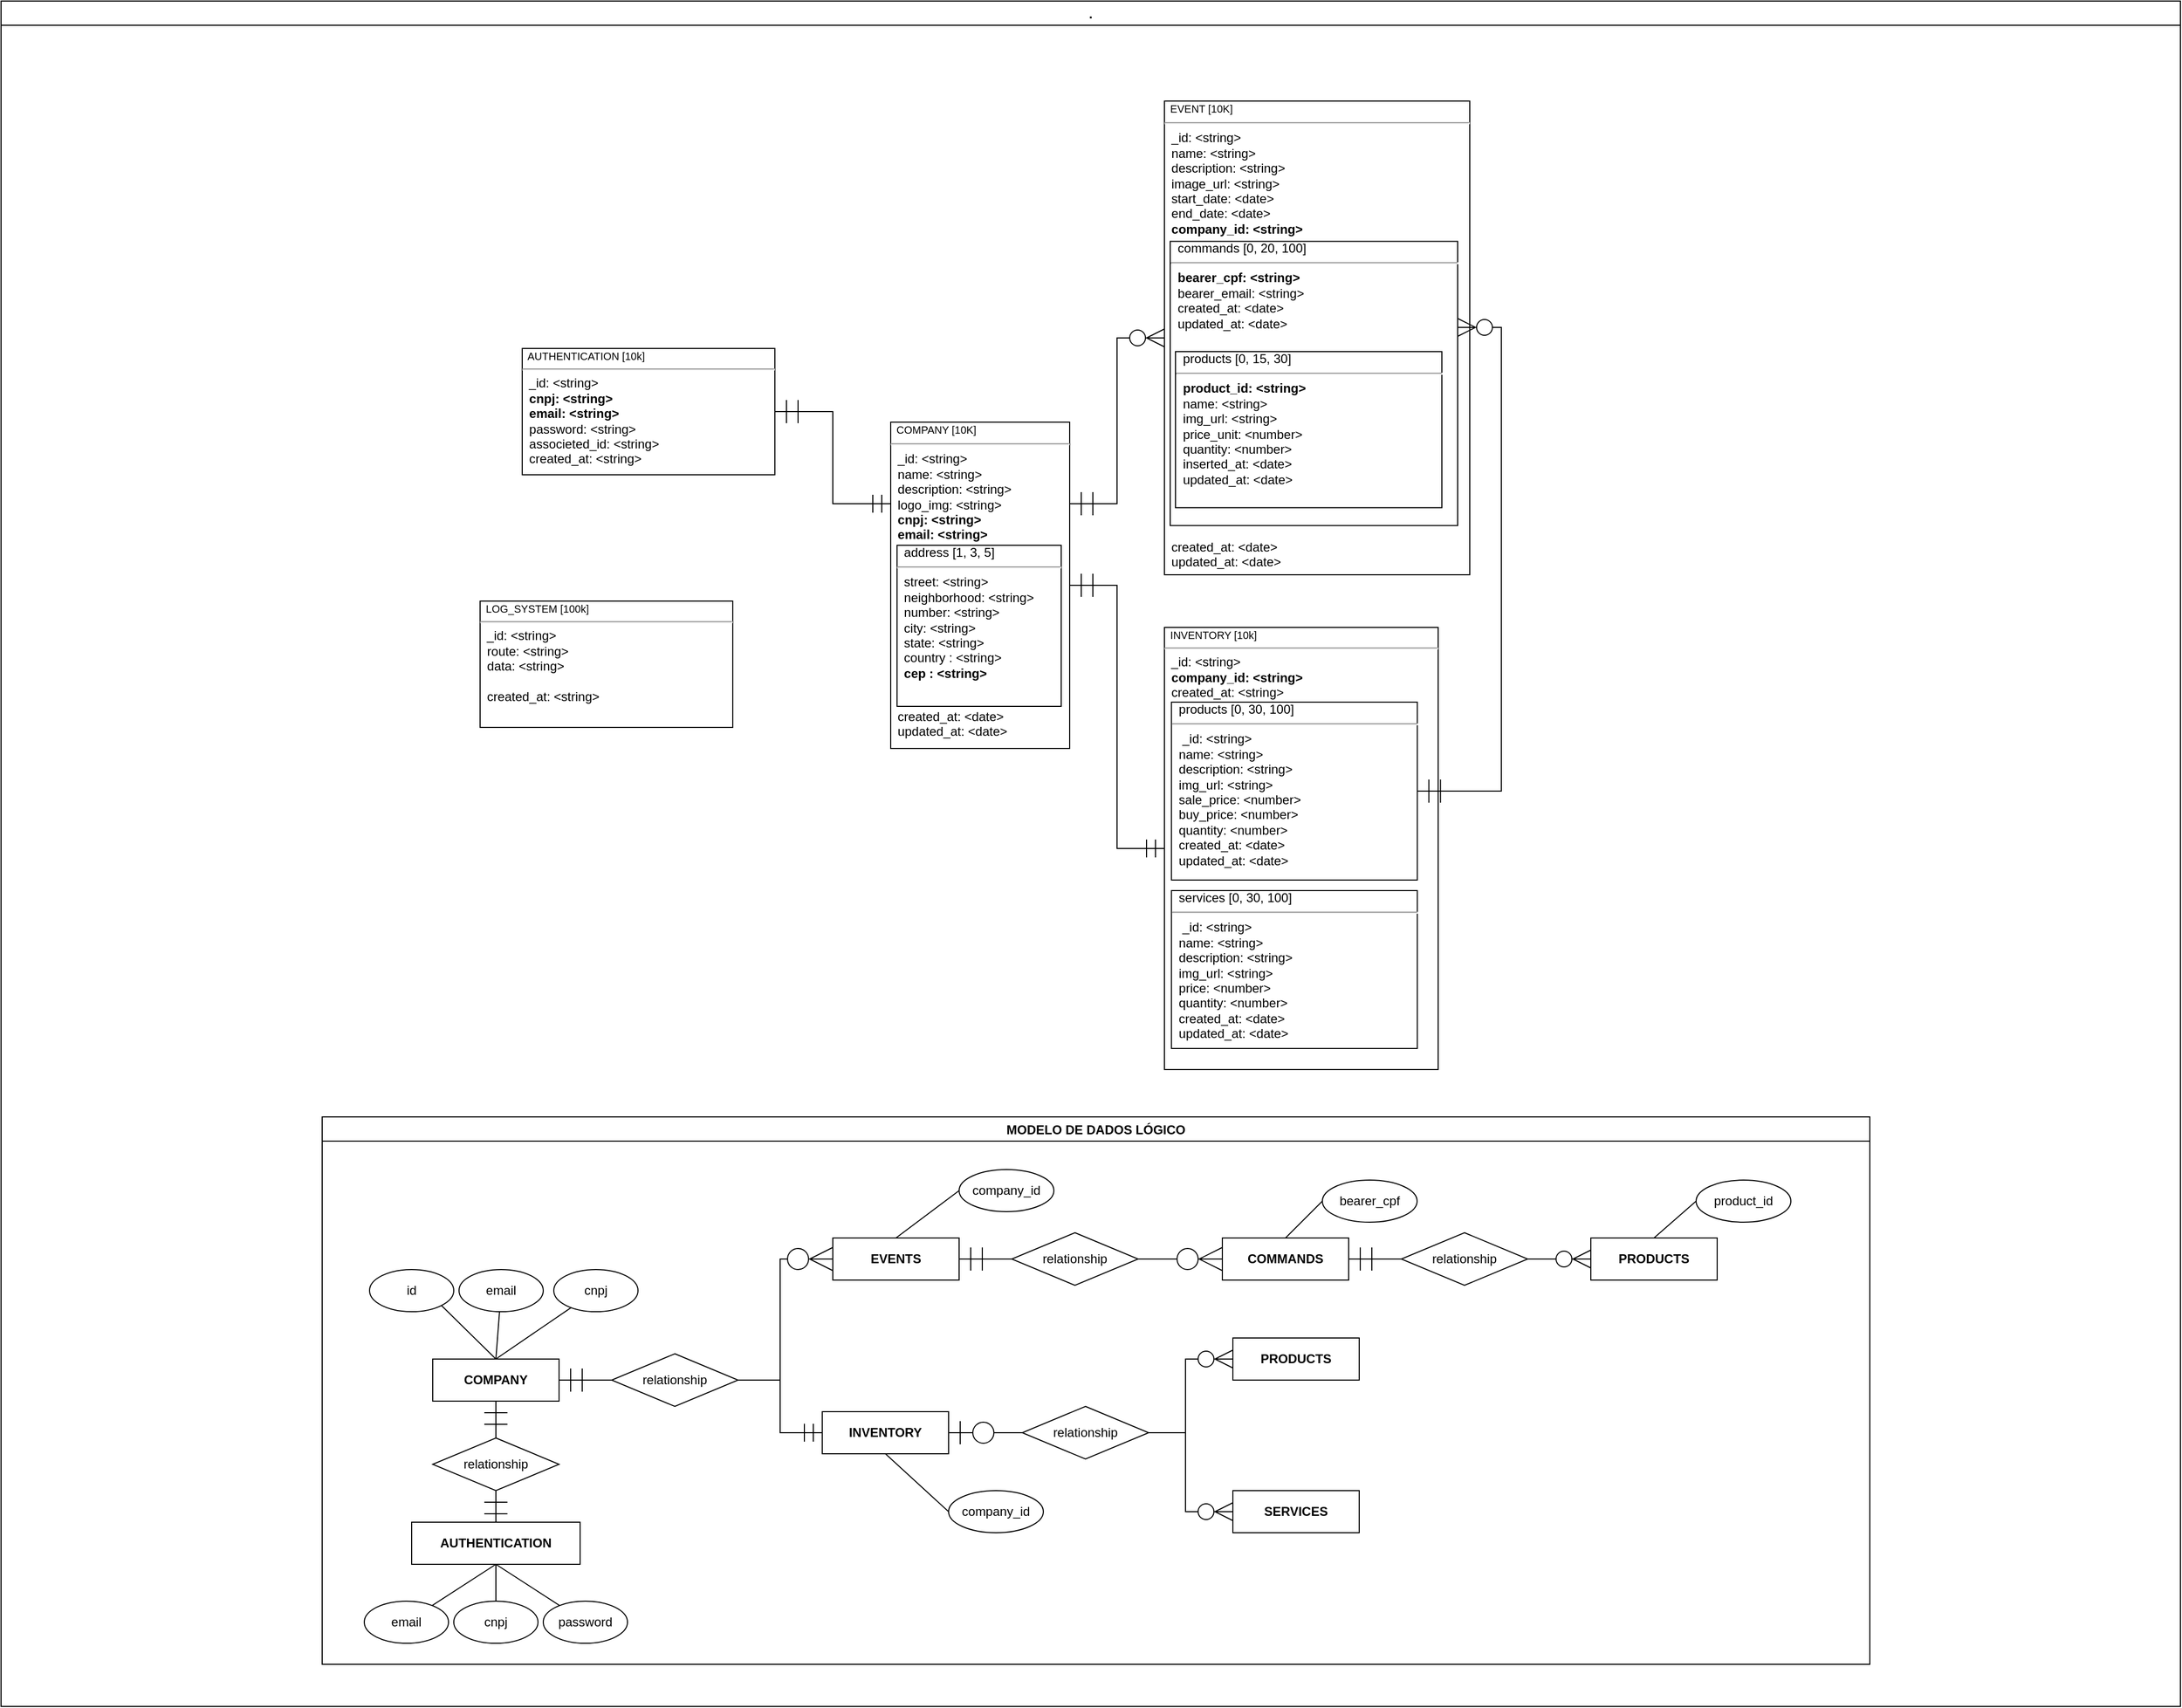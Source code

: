 <mxfile version="20.3.0" type="device" pages="2"><diagram name="Mod. Logic and conceptual" id="a7904f86-f2b4-8e86-fa97-74104820619b"><mxGraphModel dx="2773" dy="2708" grid="1" gridSize="10" guides="1" tooltips="1" connect="1" arrows="1" fold="1" page="1" pageScale="1" pageWidth="1100" pageHeight="850" background="none" math="0" shadow="0"><root><mxCell id="0"/><mxCell id="1" parent="0"/><mxCell id="sZevwQNFw_8aTfjV88nk-1" value="." style="swimlane;swimlaneFillColor=default;" parent="1" vertex="1"><mxGeometry x="-390" y="-960" width="2070" height="1620" as="geometry"/></mxCell><mxCell id="05LSodY8VdJdCYVcpiSO-43" value="MODELO DE DADOS LÓGICO" style="swimlane;swimlaneFillColor=default;" parent="sZevwQNFw_8aTfjV88nk-1" vertex="1"><mxGeometry x="305" y="1060" width="1470" height="520" as="geometry"><mxRectangle x="150" y="710" width="160" height="30" as="alternateBounds"/></mxGeometry></mxCell><mxCell id="05LSodY8VdJdCYVcpiSO-127" style="edgeStyle=none;rounded=0;jumpStyle=gap;jumpSize=10;orthogonalLoop=1;jettySize=auto;html=1;entryX=0.5;entryY=0;entryDx=0;entryDy=0;startArrow=ERmandOne;startFill=0;endArrow=none;endFill=0;startSize=20;endSize=15;" parent="05LSodY8VdJdCYVcpiSO-43" source="05LSodY8VdJdCYVcpiSO-11" target="05LSodY8VdJdCYVcpiSO-126" edge="1"><mxGeometry relative="1" as="geometry"/></mxCell><mxCell id="05LSodY8VdJdCYVcpiSO-11" value="&lt;b&gt;COMPANY&lt;/b&gt;" style="rounded=0;whiteSpace=wrap;html=1;" parent="05LSodY8VdJdCYVcpiSO-43" vertex="1"><mxGeometry x="105" y="230" width="120" height="40" as="geometry"/></mxCell><mxCell id="05LSodY8VdJdCYVcpiSO-14" value="relationship" style="rhombus;whiteSpace=wrap;html=1;rounded=0;" parent="05LSodY8VdJdCYVcpiSO-43" vertex="1"><mxGeometry x="275" y="225" width="120" height="50" as="geometry"/></mxCell><mxCell id="05LSodY8VdJdCYVcpiSO-15" value="" style="edgeStyle=orthogonalEdgeStyle;rounded=0;jumpStyle=gap;jumpSize=10;orthogonalLoop=1;jettySize=auto;html=1;startArrow=ERmandOne;startFill=0;endArrow=none;endFill=0;startSize=20;endSize=15;" parent="05LSodY8VdJdCYVcpiSO-43" source="05LSodY8VdJdCYVcpiSO-11" target="05LSodY8VdJdCYVcpiSO-14" edge="1"><mxGeometry relative="1" as="geometry"/></mxCell><mxCell id="05LSodY8VdJdCYVcpiSO-17" style="edgeStyle=orthogonalEdgeStyle;rounded=0;jumpStyle=gap;jumpSize=10;orthogonalLoop=1;jettySize=auto;html=1;entryX=1;entryY=0.5;entryDx=0;entryDy=0;startArrow=ERzeroToMany;startFill=0;endArrow=none;endFill=0;startSize=20;endSize=15;" parent="05LSodY8VdJdCYVcpiSO-43" source="05LSodY8VdJdCYVcpiSO-16" target="05LSodY8VdJdCYVcpiSO-14" edge="1"><mxGeometry relative="1" as="geometry"/></mxCell><mxCell id="05LSodY8VdJdCYVcpiSO-16" value="&lt;b&gt;EVENTS&lt;/b&gt;" style="rounded=0;whiteSpace=wrap;html=1;" parent="05LSodY8VdJdCYVcpiSO-43" vertex="1"><mxGeometry x="485" y="115" width="120" height="40" as="geometry"/></mxCell><mxCell id="05LSodY8VdJdCYVcpiSO-18" value="&lt;b&gt;PRODUCTS&lt;/b&gt;" style="rounded=0;whiteSpace=wrap;html=1;" parent="05LSodY8VdJdCYVcpiSO-43" vertex="1"><mxGeometry x="1205" y="115" width="120" height="40" as="geometry"/></mxCell><mxCell id="05LSodY8VdJdCYVcpiSO-21" value="&lt;b&gt;COMMANDS&lt;/b&gt;" style="rounded=0;whiteSpace=wrap;html=1;" parent="05LSodY8VdJdCYVcpiSO-43" vertex="1"><mxGeometry x="855" y="115" width="120" height="40" as="geometry"/></mxCell><mxCell id="05LSodY8VdJdCYVcpiSO-22" value="relationship" style="rhombus;whiteSpace=wrap;html=1;rounded=0;" parent="05LSodY8VdJdCYVcpiSO-43" vertex="1"><mxGeometry x="655" y="110" width="120" height="50" as="geometry"/></mxCell><mxCell id="05LSodY8VdJdCYVcpiSO-23" style="edgeStyle=orthogonalEdgeStyle;rounded=0;jumpStyle=gap;jumpSize=10;orthogonalLoop=1;jettySize=auto;html=1;exitX=1;exitY=0.5;exitDx=0;exitDy=0;entryX=0;entryY=0.5;entryDx=0;entryDy=0;startArrow=ERmandOne;startFill=0;endArrow=none;endFill=0;startSize=20;endSize=15;" parent="05LSodY8VdJdCYVcpiSO-43" source="05LSodY8VdJdCYVcpiSO-16" target="05LSodY8VdJdCYVcpiSO-22" edge="1"><mxGeometry relative="1" as="geometry"/></mxCell><mxCell id="05LSodY8VdJdCYVcpiSO-24" style="edgeStyle=orthogonalEdgeStyle;rounded=0;jumpStyle=gap;jumpSize=10;orthogonalLoop=1;jettySize=auto;html=1;startArrow=ERzeroToMany;startFill=0;endArrow=none;endFill=0;startSize=20;endSize=15;" parent="05LSodY8VdJdCYVcpiSO-43" source="05LSodY8VdJdCYVcpiSO-21" target="05LSodY8VdJdCYVcpiSO-22" edge="1"><mxGeometry relative="1" as="geometry"/></mxCell><mxCell id="05LSodY8VdJdCYVcpiSO-28" style="edgeStyle=orthogonalEdgeStyle;rounded=0;jumpStyle=gap;jumpSize=10;orthogonalLoop=1;jettySize=auto;html=1;exitX=1;exitY=0.5;exitDx=0;exitDy=0;entryX=0;entryY=0.5;entryDx=0;entryDy=0;startArrow=none;startFill=0;endArrow=ERzeroToMany;endFill=0;startSize=20;endSize=15;" parent="05LSodY8VdJdCYVcpiSO-43" source="05LSodY8VdJdCYVcpiSO-26" target="05LSodY8VdJdCYVcpiSO-18" edge="1"><mxGeometry relative="1" as="geometry"/></mxCell><mxCell id="05LSodY8VdJdCYVcpiSO-26" value="relationship" style="rhombus;whiteSpace=wrap;html=1;rounded=0;" parent="05LSodY8VdJdCYVcpiSO-43" vertex="1"><mxGeometry x="1025" y="110" width="120" height="50" as="geometry"/></mxCell><mxCell id="05LSodY8VdJdCYVcpiSO-27" style="edgeStyle=orthogonalEdgeStyle;rounded=0;jumpStyle=gap;jumpSize=10;orthogonalLoop=1;jettySize=auto;html=1;startArrow=ERmandOne;startFill=0;endArrow=none;endFill=0;startSize=20;endSize=15;" parent="05LSodY8VdJdCYVcpiSO-43" source="05LSodY8VdJdCYVcpiSO-21" target="05LSodY8VdJdCYVcpiSO-26" edge="1"><mxGeometry relative="1" as="geometry"/></mxCell><mxCell id="05LSodY8VdJdCYVcpiSO-29" value="&lt;b&gt;INVENTORY&lt;/b&gt;" style="rounded=0;whiteSpace=wrap;html=1;" parent="05LSodY8VdJdCYVcpiSO-43" vertex="1"><mxGeometry x="475" y="280" width="120" height="40" as="geometry"/></mxCell><mxCell id="05LSodY8VdJdCYVcpiSO-30" style="edgeStyle=orthogonalEdgeStyle;rounded=0;jumpStyle=gap;jumpSize=10;orthogonalLoop=1;jettySize=auto;html=1;entryX=0;entryY=0.5;entryDx=0;entryDy=0;startArrow=none;startFill=0;endArrow=ERmandOne;endFill=0;startSize=20;endSize=15;exitX=1;exitY=0.5;exitDx=0;exitDy=0;" parent="05LSodY8VdJdCYVcpiSO-43" source="05LSodY8VdJdCYVcpiSO-14" target="05LSodY8VdJdCYVcpiSO-29" edge="1"><mxGeometry relative="1" as="geometry"><mxPoint x="395" y="155" as="sourcePoint"/><Array as="points"><mxPoint x="435" y="250"/><mxPoint x="435" y="300"/></Array></mxGeometry></mxCell><mxCell id="05LSodY8VdJdCYVcpiSO-31" value="&lt;b&gt;PRODUCTS&lt;/b&gt;" style="rounded=0;whiteSpace=wrap;html=1;" parent="05LSodY8VdJdCYVcpiSO-43" vertex="1"><mxGeometry x="865" y="210" width="120" height="40" as="geometry"/></mxCell><mxCell id="05LSodY8VdJdCYVcpiSO-35" style="edgeStyle=orthogonalEdgeStyle;rounded=0;jumpStyle=gap;jumpSize=10;orthogonalLoop=1;jettySize=auto;html=1;entryX=0;entryY=0.5;entryDx=0;entryDy=0;startArrow=none;startFill=0;endArrow=ERzeroToMany;endFill=0;startSize=20;endSize=15;" parent="05LSodY8VdJdCYVcpiSO-43" source="05LSodY8VdJdCYVcpiSO-32" target="05LSodY8VdJdCYVcpiSO-31" edge="1"><mxGeometry relative="1" as="geometry"/></mxCell><mxCell id="05LSodY8VdJdCYVcpiSO-32" value="relationship" style="rhombus;whiteSpace=wrap;html=1;rounded=0;" parent="05LSodY8VdJdCYVcpiSO-43" vertex="1"><mxGeometry x="665" y="275" width="120" height="50" as="geometry"/></mxCell><mxCell id="05LSodY8VdJdCYVcpiSO-33" style="edgeStyle=orthogonalEdgeStyle;rounded=0;jumpStyle=gap;jumpSize=10;orthogonalLoop=1;jettySize=auto;html=1;entryX=0;entryY=0.5;entryDx=0;entryDy=0;startArrow=ERzeroToOne;startFill=0;endArrow=none;endFill=0;startSize=20;endSize=15;" parent="05LSodY8VdJdCYVcpiSO-43" source="05LSodY8VdJdCYVcpiSO-29" target="05LSodY8VdJdCYVcpiSO-32" edge="1"><mxGeometry relative="1" as="geometry"><Array as="points"><mxPoint x="655" y="300"/><mxPoint x="655" y="300"/></Array></mxGeometry></mxCell><mxCell id="05LSodY8VdJdCYVcpiSO-37" value="&lt;b&gt;SERVICES&lt;/b&gt;" style="rounded=0;whiteSpace=wrap;html=1;" parent="05LSodY8VdJdCYVcpiSO-43" vertex="1"><mxGeometry x="865" y="355" width="120" height="40" as="geometry"/></mxCell><mxCell id="05LSodY8VdJdCYVcpiSO-38" style="edgeStyle=orthogonalEdgeStyle;rounded=0;jumpStyle=gap;jumpSize=10;orthogonalLoop=1;jettySize=auto;html=1;entryX=0;entryY=0.5;entryDx=0;entryDy=0;startArrow=none;startFill=0;endArrow=ERzeroToMany;endFill=0;startSize=20;endSize=15;" parent="05LSodY8VdJdCYVcpiSO-43" source="05LSodY8VdJdCYVcpiSO-32" target="05LSodY8VdJdCYVcpiSO-37" edge="1"><mxGeometry relative="1" as="geometry"/></mxCell><mxCell id="05LSodY8VdJdCYVcpiSO-45" value="&lt;b&gt;AUTHENTICATION&lt;/b&gt;" style="rounded=0;whiteSpace=wrap;html=1;" parent="05LSodY8VdJdCYVcpiSO-43" vertex="1"><mxGeometry x="85" y="385" width="160" height="40" as="geometry"/></mxCell><mxCell id="05LSodY8VdJdCYVcpiSO-111" style="rounded=0;jumpStyle=gap;jumpSize=10;orthogonalLoop=1;jettySize=auto;html=1;entryX=0.5;entryY=1;entryDx=0;entryDy=0;startArrow=none;startFill=0;endArrow=none;endFill=0;startSize=20;endSize=15;" parent="05LSodY8VdJdCYVcpiSO-43" source="05LSodY8VdJdCYVcpiSO-72" target="05LSodY8VdJdCYVcpiSO-45" edge="1"><mxGeometry relative="1" as="geometry"/></mxCell><mxCell id="05LSodY8VdJdCYVcpiSO-72" value="cnpj" style="ellipse;whiteSpace=wrap;html=1;rounded=0;" parent="05LSodY8VdJdCYVcpiSO-43" vertex="1"><mxGeometry x="125" y="460" width="80" height="40" as="geometry"/></mxCell><mxCell id="05LSodY8VdJdCYVcpiSO-116" style="rounded=0;jumpStyle=gap;jumpSize=10;orthogonalLoop=1;jettySize=auto;html=1;entryX=0.5;entryY=1;entryDx=0;entryDy=0;startArrow=none;startFill=0;endArrow=none;endFill=0;startSize=20;endSize=15;" parent="05LSodY8VdJdCYVcpiSO-43" source="05LSodY8VdJdCYVcpiSO-100" target="05LSodY8VdJdCYVcpiSO-45" edge="1"><mxGeometry relative="1" as="geometry"/></mxCell><mxCell id="05LSodY8VdJdCYVcpiSO-100" value="email" style="ellipse;whiteSpace=wrap;html=1;rounded=0;" parent="05LSodY8VdJdCYVcpiSO-43" vertex="1"><mxGeometry x="40" y="460" width="80" height="40" as="geometry"/></mxCell><mxCell id="05LSodY8VdJdCYVcpiSO-106" value="cnpj" style="ellipse;whiteSpace=wrap;html=1;rounded=0;" parent="05LSodY8VdJdCYVcpiSO-43" vertex="1"><mxGeometry x="220" y="145" width="80" height="40" as="geometry"/></mxCell><mxCell id="05LSodY8VdJdCYVcpiSO-109" style="rounded=0;jumpStyle=gap;jumpSize=10;orthogonalLoop=1;jettySize=auto;html=1;entryX=0.5;entryY=0;entryDx=0;entryDy=0;startArrow=none;startFill=0;endArrow=none;endFill=0;startSize=20;endSize=15;" parent="05LSodY8VdJdCYVcpiSO-43" source="05LSodY8VdJdCYVcpiSO-108" target="05LSodY8VdJdCYVcpiSO-11" edge="1"><mxGeometry relative="1" as="geometry"/></mxCell><mxCell id="05LSodY8VdJdCYVcpiSO-108" value="email" style="ellipse;whiteSpace=wrap;html=1;rounded=0;" parent="05LSodY8VdJdCYVcpiSO-43" vertex="1"><mxGeometry x="130" y="145" width="80" height="40" as="geometry"/></mxCell><mxCell id="05LSodY8VdJdCYVcpiSO-118" style="rounded=0;jumpStyle=gap;jumpSize=10;orthogonalLoop=1;jettySize=auto;html=1;entryX=0.5;entryY=0;entryDx=0;entryDy=0;startArrow=none;startFill=0;endArrow=none;endFill=0;startSize=20;endSize=15;exitX=0;exitY=0.5;exitDx=0;exitDy=0;" parent="05LSodY8VdJdCYVcpiSO-43" source="pYyU0WmbQM_wBHHagnxZ-1" target="05LSodY8VdJdCYVcpiSO-16" edge="1"><mxGeometry relative="1" as="geometry"/></mxCell><mxCell id="05LSodY8VdJdCYVcpiSO-119" style="rounded=0;jumpStyle=gap;jumpSize=10;orthogonalLoop=1;jettySize=auto;html=1;entryX=0.5;entryY=1;entryDx=0;entryDy=0;startArrow=none;startFill=0;endArrow=none;endFill=0;startSize=20;endSize=15;exitX=0;exitY=0.5;exitDx=0;exitDy=0;" parent="05LSodY8VdJdCYVcpiSO-43" source="05LSodY8VdJdCYVcpiSO-117" target="05LSodY8VdJdCYVcpiSO-29" edge="1"><mxGeometry relative="1" as="geometry"/></mxCell><mxCell id="05LSodY8VdJdCYVcpiSO-117" value="company_id" style="ellipse;whiteSpace=wrap;html=1;rounded=0;" parent="05LSodY8VdJdCYVcpiSO-43" vertex="1"><mxGeometry x="595" y="355" width="90" height="40" as="geometry"/></mxCell><mxCell id="05LSodY8VdJdCYVcpiSO-110" style="rounded=0;jumpStyle=gap;jumpSize=10;orthogonalLoop=1;jettySize=auto;html=1;startArrow=none;startFill=0;endArrow=none;endFill=0;startSize=20;endSize=15;entryX=0.5;entryY=0;entryDx=0;entryDy=0;" parent="05LSodY8VdJdCYVcpiSO-43" source="05LSodY8VdJdCYVcpiSO-106" target="05LSodY8VdJdCYVcpiSO-11" edge="1"><mxGeometry relative="1" as="geometry"><mxPoint x="205" y="315" as="targetPoint"/></mxGeometry></mxCell><mxCell id="05LSodY8VdJdCYVcpiSO-123" style="rounded=0;jumpStyle=gap;jumpSize=10;orthogonalLoop=1;jettySize=auto;html=1;entryX=0.5;entryY=0;entryDx=0;entryDy=0;startArrow=none;startFill=0;endArrow=none;endFill=0;startSize=20;endSize=15;exitX=0;exitY=0.5;exitDx=0;exitDy=0;" parent="05LSodY8VdJdCYVcpiSO-43" source="05LSodY8VdJdCYVcpiSO-120" target="05LSodY8VdJdCYVcpiSO-21" edge="1"><mxGeometry relative="1" as="geometry"/></mxCell><mxCell id="05LSodY8VdJdCYVcpiSO-120" value="bearer_cpf" style="ellipse;whiteSpace=wrap;html=1;rounded=0;" parent="05LSodY8VdJdCYVcpiSO-43" vertex="1"><mxGeometry x="950" y="60" width="90" height="40" as="geometry"/></mxCell><mxCell id="05LSodY8VdJdCYVcpiSO-125" style="rounded=0;jumpStyle=gap;jumpSize=10;orthogonalLoop=1;jettySize=auto;html=1;entryX=0.5;entryY=0;entryDx=0;entryDy=0;startArrow=none;startFill=0;endArrow=none;endFill=0;startSize=20;endSize=15;exitX=0;exitY=0.5;exitDx=0;exitDy=0;" parent="05LSodY8VdJdCYVcpiSO-43" source="05LSodY8VdJdCYVcpiSO-124" target="05LSodY8VdJdCYVcpiSO-18" edge="1"><mxGeometry relative="1" as="geometry"/></mxCell><mxCell id="05LSodY8VdJdCYVcpiSO-124" value="product_id" style="ellipse;whiteSpace=wrap;html=1;rounded=0;" parent="05LSodY8VdJdCYVcpiSO-43" vertex="1"><mxGeometry x="1305" y="60" width="90" height="40" as="geometry"/></mxCell><mxCell id="05LSodY8VdJdCYVcpiSO-128" style="edgeStyle=none;rounded=0;jumpStyle=gap;jumpSize=10;orthogonalLoop=1;jettySize=auto;html=1;entryX=0.5;entryY=0;entryDx=0;entryDy=0;startArrow=ERmandOne;startFill=0;endArrow=none;endFill=0;startSize=20;endSize=15;" parent="05LSodY8VdJdCYVcpiSO-43" source="05LSodY8VdJdCYVcpiSO-126" target="05LSodY8VdJdCYVcpiSO-45" edge="1"><mxGeometry relative="1" as="geometry"/></mxCell><mxCell id="05LSodY8VdJdCYVcpiSO-126" value="relationship" style="rhombus;whiteSpace=wrap;html=1;rounded=0;" parent="05LSodY8VdJdCYVcpiSO-43" vertex="1"><mxGeometry x="105" y="305" width="120" height="50" as="geometry"/></mxCell><mxCell id="pYyU0WmbQM_wBHHagnxZ-1" value="company_id" style="ellipse;whiteSpace=wrap;html=1;rounded=0;" parent="05LSodY8VdJdCYVcpiSO-43" vertex="1"><mxGeometry x="605" y="50" width="90" height="40" as="geometry"/></mxCell><mxCell id="pYyU0WmbQM_wBHHagnxZ-2" value="id" style="ellipse;whiteSpace=wrap;html=1;rounded=0;" parent="05LSodY8VdJdCYVcpiSO-43" vertex="1"><mxGeometry x="45" y="145" width="80" height="40" as="geometry"/></mxCell><mxCell id="pYyU0WmbQM_wBHHagnxZ-4" style="rounded=0;jumpStyle=gap;jumpSize=10;orthogonalLoop=1;jettySize=auto;html=1;entryX=1;entryY=1;entryDx=0;entryDy=0;startArrow=none;startFill=0;endArrow=none;endFill=0;startSize=20;endSize=15;exitX=0.5;exitY=0;exitDx=0;exitDy=0;" parent="05LSodY8VdJdCYVcpiSO-43" source="05LSodY8VdJdCYVcpiSO-11" target="pYyU0WmbQM_wBHHagnxZ-2" edge="1"><mxGeometry relative="1" as="geometry"><mxPoint x="170" y="230" as="sourcePoint"/><mxPoint x="175" y="220" as="targetPoint"/></mxGeometry></mxCell><mxCell id="kX7__2Nv4valHQ9Mtpkb-2" style="edgeStyle=none;rounded=0;orthogonalLoop=1;jettySize=auto;html=1;entryX=0.5;entryY=1;entryDx=0;entryDy=0;labelBackgroundColor=#FFFFFF;startArrow=none;startFill=0;endArrow=none;endFill=0;" parent="05LSodY8VdJdCYVcpiSO-43" source="kX7__2Nv4valHQ9Mtpkb-1" target="05LSodY8VdJdCYVcpiSO-45" edge="1"><mxGeometry relative="1" as="geometry"/></mxCell><mxCell id="kX7__2Nv4valHQ9Mtpkb-1" value="password" style="ellipse;whiteSpace=wrap;html=1;rounded=0;" parent="05LSodY8VdJdCYVcpiSO-43" vertex="1"><mxGeometry x="210" y="460" width="80" height="40" as="geometry"/></mxCell><mxCell id="jBpYxb0u5uIWZx1bKxe_-23" value="" style="group" parent="1" vertex="1" connectable="0"><mxGeometry x="745" y="-845" width="290" height="480" as="geometry"/></mxCell><mxCell id="jBpYxb0u5uIWZx1bKxe_-24" value="" style="group" parent="jBpYxb0u5uIWZx1bKxe_-23" vertex="1" connectable="0"><mxGeometry x="-30" y="-10.909" width="290" height="480.0" as="geometry"/></mxCell><mxCell id="jBpYxb0u5uIWZx1bKxe_-25" value="" style="group" parent="jBpYxb0u5uIWZx1bKxe_-24" vertex="1" connectable="0"><mxGeometry y="3.524" width="290" height="480.0" as="geometry"/></mxCell><mxCell id="jBpYxb0u5uIWZx1bKxe_-26" value="" style="group" parent="jBpYxb0u5uIWZx1bKxe_-25" vertex="1" connectable="0"><mxGeometry y="-12.61" width="290" height="480.0" as="geometry"/></mxCell><mxCell id="24794b860abc3c2d-25" value="&lt;div align=&quot;left&quot;&gt;&lt;font style=&quot;font-size: 10px;&quot;&gt;&amp;nbsp; EVENT [10K]&lt;/font&gt;&lt;br&gt;&lt;/div&gt;&lt;hr&gt;&lt;div&gt;&amp;nbsp; _id: &amp;lt;string&amp;gt;&lt;/div&gt;&lt;div&gt;&amp;nbsp; name: &amp;lt;string&amp;gt;&lt;/div&gt;&lt;div&gt;&amp;nbsp; description: &amp;lt;string&amp;gt;&lt;/div&gt;&lt;div&gt;&amp;nbsp; image_url: &amp;lt;string&amp;gt;&lt;/div&gt;&lt;div&gt;&amp;nbsp; start_date: &amp;lt;date&amp;gt;&lt;/div&gt;&lt;div&gt;&amp;nbsp; end_date: &amp;lt;date&amp;gt;&lt;/div&gt;&lt;div&gt;&amp;nbsp; &lt;b&gt;company_id: &amp;lt;string&amp;gt;&lt;/b&gt;&lt;/div&gt;&lt;div&gt;&lt;br&gt;&lt;/div&gt;&lt;div&gt;&lt;br&gt;&lt;/div&gt;&lt;div&gt;&lt;br&gt;&lt;/div&gt;&lt;div&gt;&lt;br&gt;&lt;/div&gt;&lt;div&gt;&lt;br&gt;&lt;/div&gt;&lt;div&gt;&lt;br&gt;&lt;/div&gt;&lt;div&gt;&lt;br&gt;&lt;/div&gt;&lt;div&gt;&lt;br&gt;&lt;/div&gt;&lt;div&gt;&lt;br&gt;&lt;/div&gt;&lt;div&gt;&lt;br&gt;&lt;/div&gt;&lt;div&gt;&lt;br&gt;&lt;/div&gt;&lt;div&gt;&lt;br&gt;&lt;/div&gt;&lt;div&gt;&lt;br&gt;&lt;/div&gt;&lt;div&gt;&lt;br&gt;&lt;/div&gt;&lt;div&gt;&lt;br&gt;&lt;/div&gt;&lt;div&gt;&lt;br&gt;&lt;/div&gt;&lt;div&gt;&lt;br&gt;&lt;/div&gt;&lt;div&gt;&lt;br&gt;&lt;/div&gt;&lt;div&gt;&lt;br&gt;&lt;/div&gt;&lt;div&gt;&lt;br&gt;&lt;/div&gt;&lt;div&gt;&amp;nbsp; created_at: &amp;lt;date&amp;gt;&lt;br&gt;&lt;/div&gt;&lt;div&gt;&amp;nbsp; updated_at: &amp;lt;date&amp;gt;&lt;br&gt;&lt;/div&gt;&lt;div&gt;&lt;br&gt;&lt;/div&gt;&lt;div&gt;&lt;br&gt;&lt;/div&gt;" style="verticalAlign=top;align=left;overflow=fill;fontSize=12;fontFamily=Helvetica;html=1;rounded=0;shadow=0;comic=0;labelBackgroundColor=none;strokeWidth=1;sketch=0;glass=0;absoluteArcSize=0;container=0;portConstraintRotation=0;recursiveResize=1;expand=1;metaEdit=0;resizable=1;resizeWidth=0;enumerate=0;treeMoving=0;treeFolding=0;deletable=1;cloneable=1;imageAspect=1;spacingTop=10;spacingLeft=200;spacingRight=50;fontColor=default;backgroundOutline=0;collapsible=0;snapToPoint=0;allowArrows=1;connectable=1;" parent="jBpYxb0u5uIWZx1bKxe_-26" vertex="1"><mxGeometry width="290" height="450" as="geometry"><mxRectangle width="150" height="160" as="alternateBounds"/></mxGeometry></mxCell><mxCell id="jBpYxb0u5uIWZx1bKxe_-27" value="" style="group" parent="jBpYxb0u5uIWZx1bKxe_-26" vertex="1" connectable="0"><mxGeometry x="6.5" y="139.258" width="273" height="304.364" as="geometry"/></mxCell><mxCell id="jBpYxb0u5uIWZx1bKxe_-62" value="" style="group" parent="jBpYxb0u5uIWZx1bKxe_-27" vertex="1" connectable="0"><mxGeometry x="-1" y="-6" width="273" height="304.364" as="geometry"/></mxCell><mxCell id="jBpYxb0u5uIWZx1bKxe_-63" value="" style="group" parent="jBpYxb0u5uIWZx1bKxe_-62" vertex="1" connectable="0"><mxGeometry width="273" height="304.364" as="geometry"/></mxCell><mxCell id="jBpYxb0u5uIWZx1bKxe_-17" value="&amp;nbsp; commands [0, 20, 100]&lt;br&gt;&lt;hr&gt;&lt;div&gt;&lt;b style=&quot;background-color: initial;&quot;&gt;&amp;nbsp; bearer_cpf: &amp;lt;string&amp;gt;&lt;/b&gt;&lt;br&gt;&lt;/div&gt;&lt;div&gt;&amp;nbsp; bearer_email: &amp;lt;string&amp;gt;&lt;br&gt;&lt;/div&gt;&lt;div&gt;&amp;nbsp; created_at: &amp;lt;date&amp;gt;&lt;/div&gt;&lt;div&gt;&amp;nbsp; updated_at: &amp;lt;date&amp;gt;&lt;br&gt;&lt;/div&gt;&lt;div&gt;&lt;br&gt;&lt;/div&gt;&lt;div&gt;&lt;br&gt;&lt;/div&gt;" style="verticalAlign=top;align=left;overflow=fill;fontSize=12;fontFamily=Helvetica;html=1;rounded=0;shadow=0;comic=0;labelBackgroundColor=none;strokeWidth=1;sketch=0;glass=0;absoluteArcSize=0;container=0;portConstraintRotation=0;recursiveResize=1;expand=1;metaEdit=0;resizable=1;resizeWidth=0;enumerate=0;treeMoving=0;treeFolding=0;deletable=1;cloneable=1;imageAspect=1;spacingTop=10;spacingLeft=200;spacingRight=50;fontColor=default;" parent="jBpYxb0u5uIWZx1bKxe_-63" vertex="1"><mxGeometry width="273" height="270" as="geometry"><mxRectangle x="300" y="140" width="150" height="160" as="alternateBounds"/></mxGeometry></mxCell><mxCell id="jBpYxb0u5uIWZx1bKxe_-18" value="&amp;nbsp; products [0, 15, 30]&lt;br&gt;&lt;hr&gt;&lt;div&gt;&lt;span style=&quot;background-color: initial;&quot;&gt;&amp;nbsp;&lt;/span&gt;&lt;b style=&quot;background-color: initial;&quot;&gt; product_id: &amp;lt;string&amp;gt;&lt;/b&gt;&lt;br&gt;&lt;/div&gt;&lt;div&gt;&amp;nbsp; name: &amp;lt;string&amp;gt;&lt;/div&gt;&lt;div&gt;&amp;nbsp; img_url: &amp;lt;string&amp;gt;&lt;/div&gt;&lt;div&gt;&amp;nbsp; price_unit: &amp;lt;number&amp;gt;&lt;/div&gt;&lt;div&gt;&amp;nbsp; quantity: &amp;lt;number&amp;gt;&lt;/div&gt;&lt;div&gt;&amp;nbsp; inserted_at: &amp;lt;date&amp;gt;&lt;/div&gt;&lt;div&gt;&amp;nbsp; updated_at: &amp;lt;date&amp;gt;&lt;br&gt;&lt;/div&gt;&lt;div&gt;&lt;br&gt;&lt;/div&gt;&lt;div&gt;&lt;br&gt;&lt;/div&gt;" style="verticalAlign=top;align=left;overflow=fill;fontSize=12;fontFamily=Helvetica;html=1;rounded=0;shadow=0;comic=0;labelBackgroundColor=none;strokeWidth=1;sketch=0;glass=0;absoluteArcSize=0;container=0;portConstraintRotation=0;recursiveResize=1;expand=1;metaEdit=0;resizable=1;resizeWidth=0;enumerate=0;treeMoving=0;treeFolding=0;deletable=1;cloneable=1;imageAspect=1;spacingTop=10;spacingLeft=200;spacingRight=50;fontColor=default;" parent="jBpYxb0u5uIWZx1bKxe_-63" vertex="1"><mxGeometry x="5" y="104.74" width="253" height="148.27" as="geometry"><mxRectangle x="300" y="140" width="150" height="160" as="alternateBounds"/></mxGeometry></mxCell><mxCell id="jBpYxb0u5uIWZx1bKxe_-37" value="/" style="group;dropTarget=0;collapsible=0;recursiveResize=1;resizable=1;container=0;noLabel=0;allowArrows=1;" parent="1" vertex="1" connectable="0"><mxGeometry x="445" y="-560" width="170" height="310" as="geometry"/></mxCell><mxCell id="jBpYxb0u5uIWZx1bKxe_-66" value="" style="group" parent="jBpYxb0u5uIWZx1bKxe_-37" vertex="1" connectable="0"><mxGeometry x="10" width="170" height="310" as="geometry"/></mxCell><mxCell id="jBpYxb0u5uIWZx1bKxe_-38" value="&lt;div align=&quot;left&quot;&gt;&lt;font style=&quot;font-size: 10px;&quot;&gt;&amp;nbsp; COMPANY [10K]&lt;/font&gt;&lt;br&gt;&lt;/div&gt;&lt;hr&gt;&lt;div&gt;&amp;nbsp; _id: &amp;lt;string&amp;gt;&lt;/div&gt;&lt;div&gt;&amp;nbsp; name: &amp;lt;string&amp;gt;&lt;/div&gt;&lt;div&gt;&amp;nbsp; description: &amp;lt;string&amp;gt;&lt;/div&gt;&lt;div&gt;&amp;nbsp; logo_img: &amp;lt;string&amp;gt;&lt;/div&gt;&lt;div&gt;&lt;b&gt;&amp;nbsp; cnpj: &amp;lt;string&amp;gt;&lt;/b&gt;&lt;/div&gt;&lt;div&gt;&lt;b&gt;&amp;nbsp; email: &amp;lt;string&amp;gt;&lt;/b&gt;&lt;/div&gt;&lt;div&gt;&lt;br&gt;&lt;/div&gt;&lt;div&gt;&lt;br&gt;&lt;/div&gt;&lt;div&gt;&lt;br&gt;&lt;/div&gt;&lt;div&gt;&amp;nbsp; &lt;br&gt;&lt;/div&gt;&lt;div&gt;&lt;br&gt;&lt;/div&gt;&lt;div&gt;&lt;br&gt;&lt;/div&gt;&lt;div&gt;&lt;br&gt;&lt;/div&gt;&lt;div&gt;&lt;br&gt;&lt;/div&gt;&lt;div&gt;&lt;br&gt;&lt;/div&gt;&lt;div&gt;&lt;br&gt;&lt;/div&gt;&lt;div&gt;&lt;br&gt;&lt;/div&gt;&lt;div&gt;&amp;nbsp; created_at: &amp;lt;date&amp;gt;&lt;br&gt;&lt;/div&gt;&lt;div&gt;&amp;nbsp; updated_at: &amp;lt;date&amp;gt;&lt;br&gt;&lt;/div&gt;&lt;div&gt;&lt;br&gt;&lt;/div&gt;&lt;div&gt;&lt;br&gt;&lt;/div&gt;" style="verticalAlign=top;align=left;overflow=fill;fontSize=12;fontFamily=Helvetica;html=1;rounded=0;shadow=0;comic=0;labelBackgroundColor=none;strokeWidth=1;sketch=0;glass=0;absoluteArcSize=0;container=0;portConstraintRotation=0;recursiveResize=1;expand=1;metaEdit=0;resizable=1;resizeWidth=0;enumerate=0;treeMoving=0;treeFolding=0;deletable=1;cloneable=1;imageAspect=1;spacingTop=10;spacingLeft=200;spacingRight=50;fontColor=default;backgroundOutline=0;collapsible=0;" parent="jBpYxb0u5uIWZx1bKxe_-66" vertex="1"><mxGeometry width="170" height="310" as="geometry"><mxRectangle width="150" height="160" as="alternateBounds"/></mxGeometry></mxCell><mxCell id="jBpYxb0u5uIWZx1bKxe_-49" value="&amp;nbsp; address [1, 3, 5]&lt;br&gt;&lt;hr&gt;&lt;div&gt;&amp;nbsp; street: &amp;lt;string&amp;gt;&lt;/div&gt;&lt;div&gt;&amp;nbsp; neighborhood: &amp;lt;string&amp;gt;&lt;/div&gt;&lt;div&gt;&amp;nbsp; number: &amp;lt;string&amp;gt;&lt;/div&gt;&lt;div&gt;&amp;nbsp; city: &amp;lt;string&amp;gt;&lt;/div&gt;&lt;div&gt;&amp;nbsp; state: &amp;lt;string&amp;gt;&lt;br&gt;&lt;/div&gt;&lt;div&gt;&amp;nbsp; country : &amp;lt;string&amp;gt;&lt;/div&gt;&lt;div&gt;&amp;nbsp; &lt;b&gt;cep : &amp;lt;string&amp;gt;&lt;/b&gt;&lt;br&gt;&lt;/div&gt;&lt;div&gt;&lt;br&gt;&lt;/div&gt;&lt;div&gt;&lt;br&gt;&lt;/div&gt;" style="verticalAlign=top;align=left;overflow=fill;fontSize=12;fontFamily=Helvetica;html=1;rounded=0;shadow=0;comic=0;labelBackgroundColor=none;strokeWidth=1;sketch=0;glass=0;absoluteArcSize=0;container=0;portConstraintRotation=0;recursiveResize=1;expand=1;metaEdit=0;resizable=1;resizeWidth=0;enumerate=0;treeMoving=0;treeFolding=0;deletable=1;cloneable=1;imageAspect=1;spacingTop=10;spacingLeft=200;spacingRight=50;fontColor=default;movable=1;rotatable=1;editable=1;connectable=1;" parent="jBpYxb0u5uIWZx1bKxe_-66" vertex="1"><mxGeometry x="6.05" y="117" width="155.9" height="153" as="geometry"><mxRectangle x="300" y="140" width="150" height="160" as="alternateBounds"/></mxGeometry></mxCell><mxCell id="05LSodY8VdJdCYVcpiSO-4" style="edgeStyle=orthogonalEdgeStyle;rounded=0;orthogonalLoop=1;jettySize=auto;html=1;entryX=0;entryY=0.25;entryDx=0;entryDy=0;endArrow=ERmandOne;endFill=0;endSize=15;startSize=20;jumpSize=10;startArrow=ERmandOne;startFill=0;" parent="1" source="mKVdOZkLrUouhIWbwM2r-13" target="jBpYxb0u5uIWZx1bKxe_-38" edge="1"><mxGeometry relative="1" as="geometry"><mxPoint x="285" y="-550" as="sourcePoint"/></mxGeometry></mxCell><mxCell id="mKVdOZkLrUouhIWbwM2r-13" value="&lt;font style=&quot;font-size: 10px;&quot;&gt;&amp;nbsp; AUTHENTICATION [10k]&lt;br&gt;&lt;/font&gt;&lt;hr style=&quot;font-size: 10px;&quot;&gt;&lt;div style=&quot;&quot;&gt;&lt;font style=&quot;font-size: 11px;&quot;&gt;&amp;nbsp;&lt;/font&gt;&lt;font style=&quot;font-size: 12px;&quot;&gt; _id: &amp;lt;string&amp;gt;&lt;/font&gt;&lt;/div&gt;&lt;div style=&quot;&quot;&gt;&lt;font style=&quot;font-size: 12px;&quot;&gt;&lt;b&gt;&amp;nbsp; cnpj: &amp;lt;string&amp;gt;&lt;/b&gt;&lt;/font&gt;&lt;/div&gt;&lt;div style=&quot;&quot;&gt;&lt;font style=&quot;font-size: 12px;&quot;&gt;&lt;b&gt;&amp;nbsp; email: &amp;lt;string&amp;gt;&lt;/b&gt;&lt;/font&gt;&lt;/div&gt;&lt;div style=&quot;&quot;&gt;&lt;font style=&quot;font-size: 12px;&quot;&gt;&amp;nbsp; password: &amp;lt;string&amp;gt;&lt;/font&gt;&lt;/div&gt;&lt;div style=&quot;&quot;&gt;&lt;font style=&quot;font-size: 12px;&quot;&gt;&amp;nbsp; associeted_id: &amp;lt;string&amp;gt;&lt;br&gt;&lt;/font&gt;&lt;/div&gt;&lt;div style=&quot;&quot;&gt;&lt;font style=&quot;font-size: 12px;&quot;&gt;&amp;nbsp; created_at: &amp;lt;string&amp;gt;&lt;/font&gt;&lt;/div&gt;" style="verticalAlign=top;align=left;overflow=fill;fontSize=12;fontFamily=Helvetica;html=1;rounded=0;shadow=0;comic=0;labelBackgroundColor=none;strokeWidth=1;sketch=0;glass=0;absoluteArcSize=0;container=0;portConstraintRotation=0;recursiveResize=1;expand=1;metaEdit=0;resizable=1;resizeWidth=0;enumerate=0;treeMoving=0;treeFolding=0;deletable=1;cloneable=1;imageAspect=1;spacingTop=10;spacingLeft=200;spacingRight=50;fontColor=default;movable=1;rotatable=1;editable=1;connectable=1;" parent="1" vertex="1"><mxGeometry x="105" y="-630" width="240" height="120" as="geometry"><mxRectangle x="300" y="140" width="150" height="160" as="alternateBounds"/></mxGeometry></mxCell><mxCell id="05LSodY8VdJdCYVcpiSO-5" value="" style="group" parent="1" vertex="1" connectable="0"><mxGeometry x="715" y="-365" width="260" height="420" as="geometry"/></mxCell><mxCell id="05LSodY8VdJdCYVcpiSO-1" value="&lt;font style=&quot;font-size: 10px;&quot;&gt;&amp;nbsp; INVENTORY [10k]&lt;br&gt;&lt;/font&gt;&lt;hr style=&quot;font-size: 10px;&quot;&gt;&lt;div style=&quot;&quot;&gt;&lt;font style=&quot;font-size: 11px;&quot;&gt;&amp;nbsp;&lt;/font&gt;&lt;font style=&quot;font-size: 12px;&quot;&gt; _id: &amp;lt;string&amp;gt;&lt;/font&gt;&lt;/div&gt;&lt;div style=&quot;&quot;&gt;&lt;font style=&quot;font-size: 12px;&quot;&gt;&lt;b&gt;&amp;nbsp; company_id: &amp;lt;string&amp;gt;&lt;/b&gt;&lt;br&gt;&lt;/font&gt;&lt;/div&gt;&lt;div style=&quot;&quot;&gt;&lt;font style=&quot;font-size: 12px;&quot;&gt;&amp;nbsp; created_at: &amp;lt;string&amp;gt;&lt;/font&gt;&lt;/div&gt;" style="verticalAlign=top;align=left;overflow=fill;fontSize=12;fontFamily=Helvetica;html=1;rounded=0;shadow=0;comic=0;labelBackgroundColor=none;strokeWidth=1;sketch=0;glass=0;absoluteArcSize=0;container=0;portConstraintRotation=0;recursiveResize=1;expand=1;metaEdit=0;resizable=1;resizeWidth=0;enumerate=0;treeMoving=0;treeFolding=0;deletable=1;cloneable=1;imageAspect=1;spacingTop=10;spacingLeft=200;spacingRight=50;fontColor=default;movable=1;rotatable=1;editable=1;connectable=1;" parent="05LSodY8VdJdCYVcpiSO-5" vertex="1"><mxGeometry width="260" height="420" as="geometry"><mxRectangle x="300" y="140" width="150" height="160" as="alternateBounds"/></mxGeometry></mxCell><mxCell id="jBpYxb0u5uIWZx1bKxe_-41" value="&amp;nbsp; products [0, 30, 100]&lt;br&gt;&lt;hr&gt;&lt;div&gt;&amp;nbsp;&amp;nbsp; _id: &amp;lt;string&amp;gt;&lt;/div&gt;&lt;div&gt;&amp;nbsp; name: &amp;lt;string&amp;gt;&lt;/div&gt;&lt;div&gt;&amp;nbsp; description: &amp;lt;string&amp;gt;&lt;/div&gt;&lt;div&gt;&amp;nbsp; img_url: &amp;lt;string&amp;gt;&lt;/div&gt;&lt;div&gt;&amp;nbsp; sale_price: &amp;lt;number&amp;gt;&lt;/div&gt;&lt;div&gt;&amp;nbsp; buy_price: &amp;lt;number&amp;gt;&lt;/div&gt;&lt;div&gt;&amp;nbsp; quantity: &amp;lt;number&amp;gt;&lt;/div&gt;&lt;div&gt;&amp;nbsp; created_at: &amp;lt;date&amp;gt;&lt;/div&gt;&lt;div&gt;&amp;nbsp; updated_at: &amp;lt;date&amp;gt;&lt;br&gt;&lt;/div&gt;&lt;div&gt;&lt;br&gt;&lt;/div&gt;" style="verticalAlign=top;align=left;overflow=fill;fontSize=12;fontFamily=Helvetica;html=1;rounded=0;shadow=0;comic=0;labelBackgroundColor=none;strokeWidth=1;sketch=0;glass=0;absoluteArcSize=0;container=0;portConstraintRotation=0;recursiveResize=1;expand=1;metaEdit=0;resizable=1;resizeWidth=0;enumerate=0;treeMoving=0;treeFolding=0;deletable=1;cloneable=1;imageAspect=1;spacingTop=10;spacingLeft=200;spacingRight=50;fontColor=default;movable=1;rotatable=1;editable=1;connectable=1;" parent="05LSodY8VdJdCYVcpiSO-5" vertex="1"><mxGeometry x="6.68" y="71" width="233.5" height="169" as="geometry"><mxRectangle x="300" y="140" width="150" height="160" as="alternateBounds"/></mxGeometry></mxCell><mxCell id="05LSodY8VdJdCYVcpiSO-3" value="&amp;nbsp; services [0, 30, 100]&lt;br&gt;&lt;hr&gt;&lt;div&gt;&amp;nbsp;&amp;nbsp; _id: &amp;lt;string&amp;gt;&lt;/div&gt;&lt;div&gt;&amp;nbsp; name: &amp;lt;string&amp;gt;&lt;/div&gt;&lt;div&gt;&amp;nbsp; description: &amp;lt;string&amp;gt;&lt;br&gt;&lt;/div&gt;&lt;div&gt;&amp;nbsp; img_url: &amp;lt;string&amp;gt;&lt;/div&gt;&lt;div&gt;&amp;nbsp; price: &amp;lt;number&amp;gt;&lt;/div&gt;&lt;div&gt;&amp;nbsp; quantity: &amp;lt;number&amp;gt;&lt;/div&gt;&lt;div&gt;&amp;nbsp; created_at: &amp;lt;date&amp;gt;&lt;/div&gt;&lt;div&gt;&amp;nbsp; updated_at: &amp;lt;date&amp;gt;&lt;br&gt;&lt;/div&gt;&lt;div&gt;&lt;br&gt;&lt;/div&gt;" style="verticalAlign=top;align=left;overflow=fill;fontSize=12;fontFamily=Helvetica;html=1;rounded=0;shadow=0;comic=0;labelBackgroundColor=none;strokeWidth=1;sketch=0;glass=0;absoluteArcSize=0;container=0;portConstraintRotation=0;recursiveResize=1;expand=1;metaEdit=0;resizable=1;resizeWidth=0;enumerate=0;treeMoving=0;treeFolding=0;deletable=1;cloneable=1;imageAspect=1;spacingTop=10;spacingLeft=200;spacingRight=50;fontColor=default;movable=1;rotatable=1;editable=1;connectable=1;" parent="05LSodY8VdJdCYVcpiSO-5" vertex="1"><mxGeometry x="6.68" y="250" width="233.5" height="150" as="geometry"><mxRectangle x="300" y="140" width="150" height="160" as="alternateBounds"/></mxGeometry></mxCell><mxCell id="05LSodY8VdJdCYVcpiSO-6" style="edgeStyle=orthogonalEdgeStyle;rounded=0;jumpSize=10;orthogonalLoop=1;jettySize=auto;html=1;exitX=1;exitY=0.25;exitDx=0;exitDy=0;endArrow=ERzeroToMany;endFill=0;startSize=20;endSize=15;startArrow=ERmandOne;startFill=0;" parent="1" source="jBpYxb0u5uIWZx1bKxe_-38" target="24794b860abc3c2d-25" edge="1"><mxGeometry relative="1" as="geometry"/></mxCell><mxCell id="05LSodY8VdJdCYVcpiSO-7" style="edgeStyle=orthogonalEdgeStyle;rounded=0;jumpSize=10;orthogonalLoop=1;jettySize=auto;html=1;exitX=1;exitY=0.5;exitDx=0;exitDy=0;endArrow=ERmandOne;endFill=0;startSize=20;endSize=15;startArrow=ERmandOne;startFill=0;" parent="1" source="jBpYxb0u5uIWZx1bKxe_-38" target="05LSodY8VdJdCYVcpiSO-1" edge="1"><mxGeometry relative="1" as="geometry"/></mxCell><mxCell id="05LSodY8VdJdCYVcpiSO-9" style="edgeStyle=orthogonalEdgeStyle;rounded=0;jumpSize=10;orthogonalLoop=1;jettySize=auto;html=1;startArrow=ERmandOne;startFill=0;endArrow=ERzeroToMany;endFill=0;startSize=20;endSize=15;jumpStyle=gap;" parent="1" source="jBpYxb0u5uIWZx1bKxe_-41" target="jBpYxb0u5uIWZx1bKxe_-17" edge="1"><mxGeometry relative="1" as="geometry"><Array as="points"><mxPoint x="1035" y="-209"/><mxPoint x="1035" y="-650"/></Array></mxGeometry></mxCell><mxCell id="05LSodY8VdJdCYVcpiSO-10" value="&lt;font style=&quot;font-size: 10px;&quot;&gt;&amp;nbsp; LOG_SYSTEM [100k]&lt;br&gt;&lt;/font&gt;&lt;hr style=&quot;font-size: 10px;&quot;&gt;&lt;div style=&quot;&quot;&gt;&lt;font style=&quot;font-size: 11px;&quot;&gt;&amp;nbsp;&lt;/font&gt;&lt;font style=&quot;font-size: 12px;&quot;&gt; _id: &amp;lt;string&amp;gt;&lt;/font&gt;&lt;/div&gt;&lt;div style=&quot;&quot;&gt;&lt;font style=&quot;font-size: 12px;&quot;&gt;&amp;nbsp; route: &amp;lt;string&amp;gt;&lt;/font&gt;&lt;/div&gt;&lt;div style=&quot;&quot;&gt;&lt;font style=&quot;font-size: 12px;&quot;&gt;&amp;nbsp; data: &amp;lt;string&amp;gt;&lt;/font&gt;&lt;/div&gt;&lt;div style=&quot;&quot;&gt;&lt;font style=&quot;font-size: 12px;&quot;&gt;&amp;nbsp;&amp;nbsp;&lt;/font&gt;&lt;/div&gt;&lt;div style=&quot;&quot;&gt;&lt;font style=&quot;font-size: 12px;&quot;&gt;&amp;nbsp; created_at: &amp;lt;string&amp;gt;&lt;/font&gt;&lt;/div&gt;" style="verticalAlign=top;align=left;overflow=fill;fontSize=12;fontFamily=Helvetica;html=1;rounded=0;shadow=0;comic=0;labelBackgroundColor=none;strokeWidth=1;sketch=0;glass=0;absoluteArcSize=0;container=0;portConstraintRotation=0;recursiveResize=1;expand=1;metaEdit=0;resizable=1;resizeWidth=0;enumerate=0;treeMoving=0;treeFolding=0;deletable=1;cloneable=1;imageAspect=1;spacingTop=10;spacingLeft=200;spacingRight=50;fontColor=default;movable=1;rotatable=1;editable=1;connectable=1;" parent="1" vertex="1"><mxGeometry x="65" y="-390" width="240" height="120" as="geometry"><mxRectangle x="300" y="140" width="150" height="160" as="alternateBounds"/></mxGeometry></mxCell></root></mxGraphModel></diagram><diagram id="vwhVF460l2blvEfh1u-D" name="Diag. Packages"><mxGraphModel dx="1422" dy="857" grid="1" gridSize="10" guides="1" tooltips="1" connect="1" arrows="1" fold="1" page="1" pageScale="1" pageWidth="827" pageHeight="1169" math="0" shadow="0"><root><mxCell id="0"/><mxCell id="1" parent="0"/><mxCell id="rJRDS6OekFGps4TpSV8S-1" value="&lt;font style=&quot;font-size: 14px;&quot;&gt;COMPANY&lt;/font&gt;" style="shape=folder;fontStyle=1;spacingTop=10;tabWidth=40;tabHeight=14;tabPosition=left;html=1;" parent="1" vertex="1"><mxGeometry x="350" y="290" width="110" height="60" as="geometry"/></mxCell><mxCell id="rJRDS6OekFGps4TpSV8S-2" value="&lt;span style=&quot;font-size: 14px;&quot;&gt;PRODUCT&lt;/span&gt;" style="shape=folder;fontStyle=1;spacingTop=10;tabWidth=40;tabHeight=14;tabPosition=left;html=1;" parent="1" vertex="1"><mxGeometry x="180" y="290" width="110" height="60" as="geometry"/></mxCell><mxCell id="rJRDS6OekFGps4TpSV8S-3" value="&lt;span style=&quot;font-size: 14px;&quot;&gt;EVENT&lt;br&gt;&lt;/span&gt;" style="shape=folder;fontStyle=1;spacingTop=10;tabWidth=40;tabHeight=14;tabPosition=left;html=1;" parent="1" vertex="1"><mxGeometry x="510" y="290" width="110" height="60" as="geometry"/></mxCell><mxCell id="rJRDS6OekFGps4TpSV8S-4" value="&lt;span style=&quot;font-size: 14px;&quot;&gt;COMMAND&lt;br&gt;&lt;/span&gt;" style="shape=folder;fontStyle=1;spacingTop=10;tabWidth=40;tabHeight=14;tabPosition=left;html=1;" parent="1" vertex="1"><mxGeometry x="660" y="290" width="110" height="60" as="geometry"/></mxCell></root></mxGraphModel></diagram></mxfile>